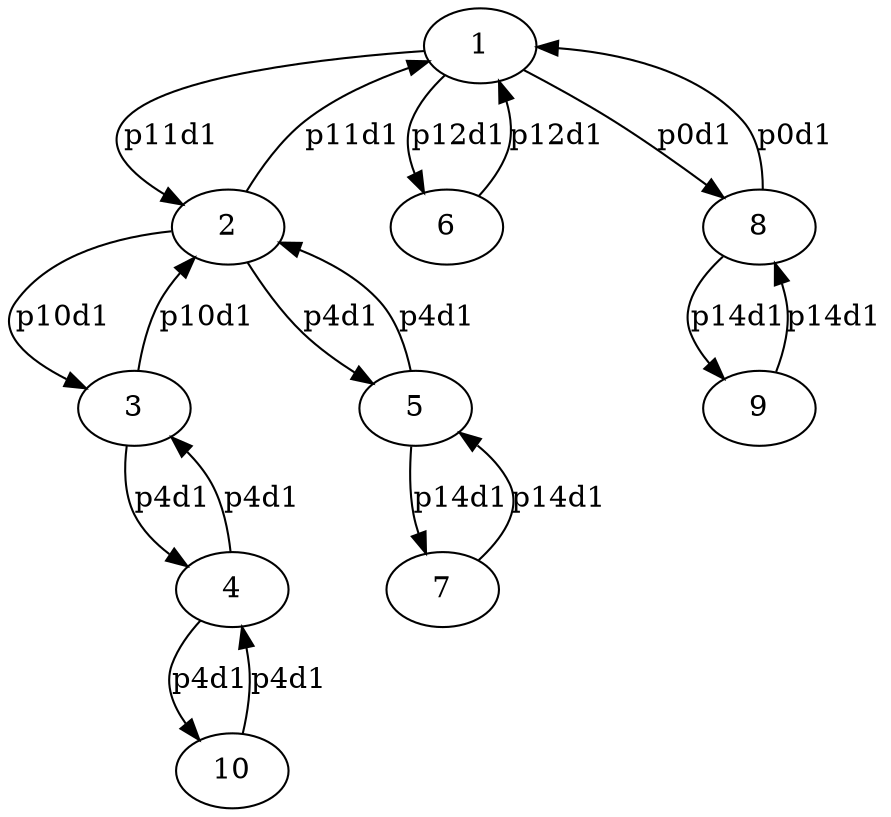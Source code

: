 digraph {
	1 -> 2 [label=p11d1 color=black]
	1 -> 6 [label=p12d1 color=black]
	1 -> 8 [label=p0d1 color=black]
	2 -> 1 [label=p11d1 color=black]
	2 -> 3 [label=p10d1 color=black]
	2 -> 5 [label=p4d1 color=black]
	3 -> 2 [label=p10d1 color=black]
	3 -> 4 [label=p4d1 color=black]
	4 -> 3 [label=p4d1 color=black]
	4 -> 10 [label=p4d1 color=black]
	5 -> 2 [label=p4d1 color=black]
	5 -> 7 [label=p14d1 color=black]
	6 -> 1 [label=p12d1 color=black]
	7 -> 5 [label=p14d1 color=black]
	8 -> 1 [label=p0d1 color=black]
	8 -> 9 [label=p14d1 color=black]
	9 -> 8 [label=p14d1 color=black]
	10 -> 4 [label=p4d1 color=black]
}
